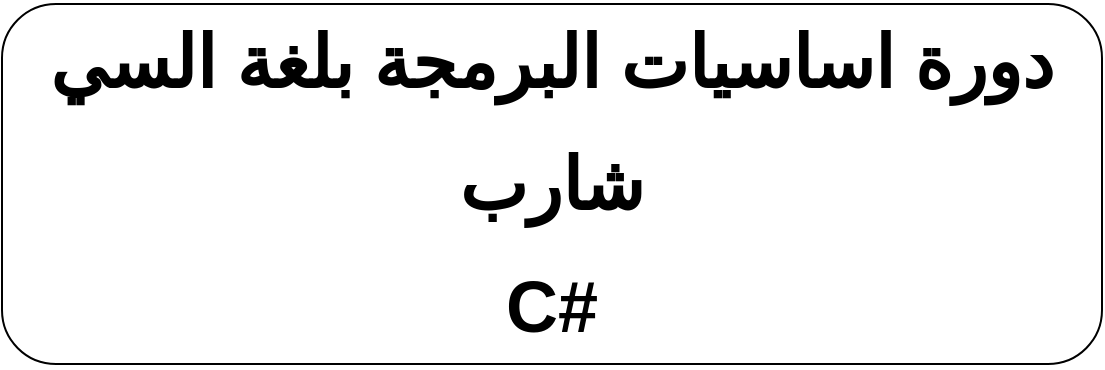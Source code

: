 <mxfile version="20.1.1" type="github" pages="6">
  <diagram id="DvHN5V_WR5HGB9ViClFX" name="00">
    <mxGraphModel dx="1038" dy="675" grid="1" gridSize="10" guides="1" tooltips="1" connect="1" arrows="1" fold="1" page="1" pageScale="1" pageWidth="827" pageHeight="1169" math="0" shadow="0">
      <root>
        <mxCell id="0" />
        <mxCell id="1" parent="0" />
        <mxCell id="VQodEPKvh1CIj2lslwGH-1" value="&lt;b&gt;&lt;font style=&quot;&quot;&gt;&lt;font style=&quot;font-size: 36px; line-height: 1.7;&quot;&gt;دورة اساسيات البرمجة بلغة السي شارب&lt;br&gt;C#&lt;/font&gt;&lt;br&gt;&lt;/font&gt;&lt;/b&gt;" style="rounded=1;whiteSpace=wrap;html=1;" vertex="1" parent="1">
          <mxGeometry x="110" y="100" width="550" height="180" as="geometry" />
        </mxCell>
      </root>
    </mxGraphModel>
  </diagram>
  <diagram id="hHVV68ODPGvb_Nqcuv5p" name="01- Introduction">
    <mxGraphModel dx="1038" dy="675" grid="1" gridSize="10" guides="1" tooltips="1" connect="1" arrows="1" fold="1" page="1" pageScale="1" pageWidth="827" pageHeight="1169" background="none" math="0" shadow="0">
      <root>
        <mxCell id="0" />
        <mxCell id="1" parent="0" />
        <mxCell id="RLTcbfZ5PioFtmUUPHwG-1" value="&lt;b&gt;&lt;font style=&quot;font-size: 24px;&quot;&gt;Introduction&lt;/font&gt;&lt;/b&gt;" style="rounded=1;whiteSpace=wrap;html=1;fillColor=#d5e8d4;strokeColor=#82b366;" parent="1" vertex="1">
          <mxGeometry x="246" y="40" width="300" height="60" as="geometry" />
        </mxCell>
        <mxCell id="aZVyg_Y2qPZxOVlfE4tv-1" value="&lt;span style=&quot;font-size: 24px;&quot;&gt;&lt;b&gt;What is C#&lt;/b&gt;&lt;/span&gt;" style="rounded=1;whiteSpace=wrap;html=1;align=left;spacingLeft=5;" parent="1" vertex="1">
          <mxGeometry x="130" y="120" width="300" height="60" as="geometry" />
        </mxCell>
        <mxCell id="aZVyg_Y2qPZxOVlfE4tv-2" value="&lt;span style=&quot;font-size: 24px;&quot;&gt;&lt;b&gt;.Net Framework&lt;/b&gt;&lt;/span&gt;" style="rounded=1;whiteSpace=wrap;html=1;align=left;spacingLeft=5;" parent="1" vertex="1">
          <mxGeometry x="130" y="200" width="300" height="60" as="geometry" />
        </mxCell>
        <mxCell id="aZVyg_Y2qPZxOVlfE4tv-3" value="&lt;span style=&quot;font-size: 24px;&quot;&gt;&lt;b&gt;.Net Core&lt;/b&gt;&lt;/span&gt;" style="rounded=1;whiteSpace=wrap;html=1;align=left;spacingLeft=5;" parent="1" vertex="1">
          <mxGeometry x="130" y="280" width="300" height="60" as="geometry" />
        </mxCell>
        <mxCell id="7ercc0uy7PiVB0fcgNYn-1" value="&lt;span style=&quot;font-size: 24px;&quot;&gt;&lt;b&gt;Download and install &lt;font color=&quot;#0000ff&quot;&gt;Visual Studio&lt;/font&gt;&lt;/b&gt;&lt;/span&gt;" style="rounded=1;whiteSpace=wrap;html=1;align=left;spacingLeft=5;" vertex="1" parent="1">
          <mxGeometry x="130" y="360" width="300" height="80" as="geometry" />
        </mxCell>
      </root>
    </mxGraphModel>
  </diagram>
  <diagram id="JPQDhPBy2dIiwqNmYWTk" name="Page-2">
    <mxGraphModel dx="1038" dy="675" grid="1" gridSize="10" guides="1" tooltips="1" connect="1" arrows="1" fold="1" page="1" pageScale="1" pageWidth="827" pageHeight="1169" math="0" shadow="0">
      <root>
        <mxCell id="0" />
        <mxCell id="1" parent="0" />
        <mxCell id="W4zewroX7LbVbsvw3q_P-1" value="&lt;b&gt;&lt;font style=&quot;font-size: 24px;&quot;&gt;Introduction&lt;/font&gt;&lt;/b&gt;" style="rounded=1;whiteSpace=wrap;html=1;" parent="1" vertex="1">
          <mxGeometry x="246" y="40" width="300" height="60" as="geometry" />
        </mxCell>
        <mxCell id="W4zewroX7LbVbsvw3q_P-2" value="&lt;b style=&quot;font-size: 24px;&quot;&gt;What is C#&lt;/b&gt;" style="rounded=1;whiteSpace=wrap;html=1;align=left;spacingLeft=5;fillColor=#d5e8d4;strokeColor=#82b366;" parent="1" vertex="1">
          <mxGeometry x="130" y="120" width="300" height="60" as="geometry" />
        </mxCell>
        <mxCell id="W4zewroX7LbVbsvw3q_P-3" value="&lt;span style=&quot;font-size: 24px;&quot;&gt;&lt;b&gt;.Net Framework&lt;/b&gt;&lt;/span&gt;" style="rounded=1;whiteSpace=wrap;html=1;align=left;spacingLeft=5;" parent="1" vertex="1">
          <mxGeometry x="130" y="200" width="300" height="60" as="geometry" />
        </mxCell>
        <mxCell id="W4zewroX7LbVbsvw3q_P-4" value="&lt;span style=&quot;font-size: 24px;&quot;&gt;&lt;b&gt;.Net Core&lt;/b&gt;&lt;/span&gt;" style="rounded=1;whiteSpace=wrap;html=1;align=left;spacingLeft=5;" parent="1" vertex="1">
          <mxGeometry x="130" y="280" width="300" height="60" as="geometry" />
        </mxCell>
        <mxCell id="ZjhfvXXIRIsPEOHpXfC0-1" value="&lt;span style=&quot;font-size: 24px;&quot;&gt;&lt;b&gt;Download and install &lt;font color=&quot;#0000ff&quot;&gt;Visual Studio&lt;/font&gt;&lt;/b&gt;&lt;/span&gt;" style="rounded=1;whiteSpace=wrap;html=1;align=left;spacingLeft=5;" vertex="1" parent="1">
          <mxGeometry x="130" y="360" width="300" height="80" as="geometry" />
        </mxCell>
      </root>
    </mxGraphModel>
  </diagram>
  <diagram id="xh8WeLDQ1b-0YZyX4drN" name="Dot net framework">
    <mxGraphModel dx="1038" dy="675" grid="1" gridSize="10" guides="1" tooltips="1" connect="1" arrows="1" fold="1" page="1" pageScale="1" pageWidth="827" pageHeight="1169" math="0" shadow="0">
      <root>
        <mxCell id="0" />
        <mxCell id="1" parent="0" />
        <mxCell id="76RYi3T5plphXKTiMnj0-1" value="&lt;b&gt;&lt;font style=&quot;font-size: 24px;&quot;&gt;Introduction&lt;/font&gt;&lt;/b&gt;" style="rounded=1;whiteSpace=wrap;html=1;" parent="1" vertex="1">
          <mxGeometry x="246" y="40" width="300" height="60" as="geometry" />
        </mxCell>
        <mxCell id="76RYi3T5plphXKTiMnj0-2" value="&lt;b style=&quot;font-size: 24px;&quot;&gt;What is C#&lt;/b&gt;" style="rounded=1;whiteSpace=wrap;html=1;align=left;spacingLeft=5;" parent="1" vertex="1">
          <mxGeometry x="130" y="120" width="300" height="60" as="geometry" />
        </mxCell>
        <mxCell id="76RYi3T5plphXKTiMnj0-3" value="&lt;span style=&quot;font-size: 24px;&quot;&gt;&lt;b&gt;.Net Framework&lt;/b&gt;&lt;/span&gt;" style="rounded=1;whiteSpace=wrap;html=1;align=left;spacingLeft=5;fillColor=#d5e8d4;strokeColor=#82b366;" parent="1" vertex="1">
          <mxGeometry x="130" y="200" width="300" height="60" as="geometry" />
        </mxCell>
        <mxCell id="76RYi3T5plphXKTiMnj0-4" value="&lt;span style=&quot;font-size: 24px;&quot;&gt;&lt;b&gt;.Net Core&lt;/b&gt;&lt;/span&gt;" style="rounded=1;whiteSpace=wrap;html=1;align=left;spacingLeft=5;" parent="1" vertex="1">
          <mxGeometry x="130" y="280" width="300" height="60" as="geometry" />
        </mxCell>
        <mxCell id="cvJvDVZYy_eNs-w4Ub2Y-1" value="&lt;span style=&quot;font-size: 24px;&quot;&gt;&lt;b&gt;Download and install &lt;font color=&quot;#0000ff&quot;&gt;Visual Studio&lt;/font&gt;&lt;/b&gt;&lt;/span&gt;" style="rounded=1;whiteSpace=wrap;html=1;align=left;spacingLeft=5;" vertex="1" parent="1">
          <mxGeometry x="130" y="360" width="300" height="80" as="geometry" />
        </mxCell>
      </root>
    </mxGraphModel>
  </diagram>
  <diagram id="HhpHnOLbaxBDhRDBtQNA" name="Dot net Core">
    <mxGraphModel dx="1038" dy="675" grid="1" gridSize="10" guides="1" tooltips="1" connect="1" arrows="1" fold="1" page="1" pageScale="1" pageWidth="827" pageHeight="1169" math="0" shadow="0">
      <root>
        <mxCell id="0" />
        <mxCell id="1" parent="0" />
        <mxCell id="c6MzQEe3jHfDzQTKcvOu-1" value="&lt;b&gt;&lt;font style=&quot;font-size: 24px;&quot;&gt;Introduction&lt;/font&gt;&lt;/b&gt;" style="rounded=1;whiteSpace=wrap;html=1;" parent="1" vertex="1">
          <mxGeometry x="246" y="40" width="300" height="60" as="geometry" />
        </mxCell>
        <mxCell id="c6MzQEe3jHfDzQTKcvOu-2" value="&lt;b style=&quot;font-size: 24px;&quot;&gt;What is C#&lt;/b&gt;" style="rounded=1;whiteSpace=wrap;html=1;align=left;spacingLeft=5;" parent="1" vertex="1">
          <mxGeometry x="130" y="120" width="300" height="60" as="geometry" />
        </mxCell>
        <mxCell id="c6MzQEe3jHfDzQTKcvOu-3" value="&lt;span style=&quot;font-size: 24px;&quot;&gt;&lt;b&gt;.Net Framework&lt;/b&gt;&lt;/span&gt;" style="rounded=1;whiteSpace=wrap;html=1;align=left;spacingLeft=5;" parent="1" vertex="1">
          <mxGeometry x="130" y="200" width="300" height="60" as="geometry" />
        </mxCell>
        <mxCell id="c6MzQEe3jHfDzQTKcvOu-4" value="&lt;span style=&quot;font-size: 24px;&quot;&gt;&lt;b&gt;.Net Core&lt;/b&gt;&lt;/span&gt;" style="rounded=1;whiteSpace=wrap;html=1;align=left;spacingLeft=5;fillColor=#d5e8d4;strokeColor=#82b366;" parent="1" vertex="1">
          <mxGeometry x="130" y="280" width="300" height="60" as="geometry" />
        </mxCell>
        <mxCell id="gZhS3Q3vLW3OMjmyzjAT-1" value="&lt;span style=&quot;font-size: 24px;&quot;&gt;&lt;b&gt;Download and install &lt;font color=&quot;#0000ff&quot;&gt;Visual Studio&lt;/font&gt;&lt;/b&gt;&lt;/span&gt;" style="rounded=1;whiteSpace=wrap;html=1;align=left;spacingLeft=5;" vertex="1" parent="1">
          <mxGeometry x="130" y="360" width="300" height="80" as="geometry" />
        </mxCell>
      </root>
    </mxGraphModel>
  </diagram>
  <diagram id="Td94ULEv0PIXymolhOeX" name="Page-5">
    <mxGraphModel dx="1038" dy="675" grid="1" gridSize="10" guides="1" tooltips="1" connect="1" arrows="1" fold="1" page="1" pageScale="1" pageWidth="827" pageHeight="1169" math="0" shadow="0">
      <root>
        <mxCell id="0" />
        <mxCell id="1" parent="0" />
        <mxCell id="6FGuiEheSaXHO_hEcei6-1" value="&lt;b&gt;&lt;font style=&quot;font-size: 24px;&quot;&gt;Download and install visual studio&lt;/font&gt;&lt;/b&gt;" style="rounded=1;whiteSpace=wrap;html=1;" parent="1" vertex="1">
          <mxGeometry x="260" y="220" width="336" height="100" as="geometry" />
        </mxCell>
      </root>
    </mxGraphModel>
  </diagram>
</mxfile>

